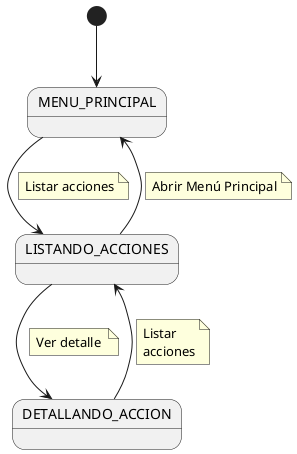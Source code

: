 @startuml diagramaContextoManejoAcciones
state "MENU_PRINCIPAL" as MenuPrincipal
state "LISTANDO_ACCIONES" as Acciones
state "DETALLANDO_ACCION" as AccionDetallada

[*] --> MenuPrincipal

MenuPrincipal --> Acciones
    note on link
        Listar acciones
    end note

Acciones --> AccionDetallada
    note on link
        Ver detalle 
    end note

AccionDetallada --> Acciones
    note on link
        Listar
        acciones
    end note

Acciones --> MenuPrincipal
    note on link
        Abrir Menú Principal
    end note
@enduml